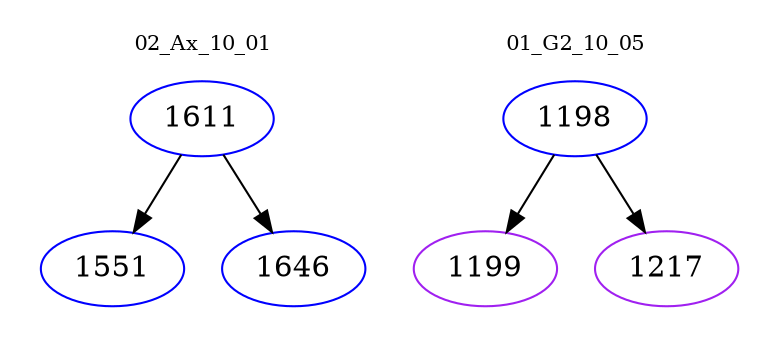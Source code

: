 digraph{
subgraph cluster_0 {
color = white
label = "02_Ax_10_01";
fontsize=10;
T0_1611 [label="1611", color="blue"]
T0_1611 -> T0_1551 [color="black"]
T0_1551 [label="1551", color="blue"]
T0_1611 -> T0_1646 [color="black"]
T0_1646 [label="1646", color="blue"]
}
subgraph cluster_1 {
color = white
label = "01_G2_10_05";
fontsize=10;
T1_1198 [label="1198", color="blue"]
T1_1198 -> T1_1199 [color="black"]
T1_1199 [label="1199", color="purple"]
T1_1198 -> T1_1217 [color="black"]
T1_1217 [label="1217", color="purple"]
}
}
